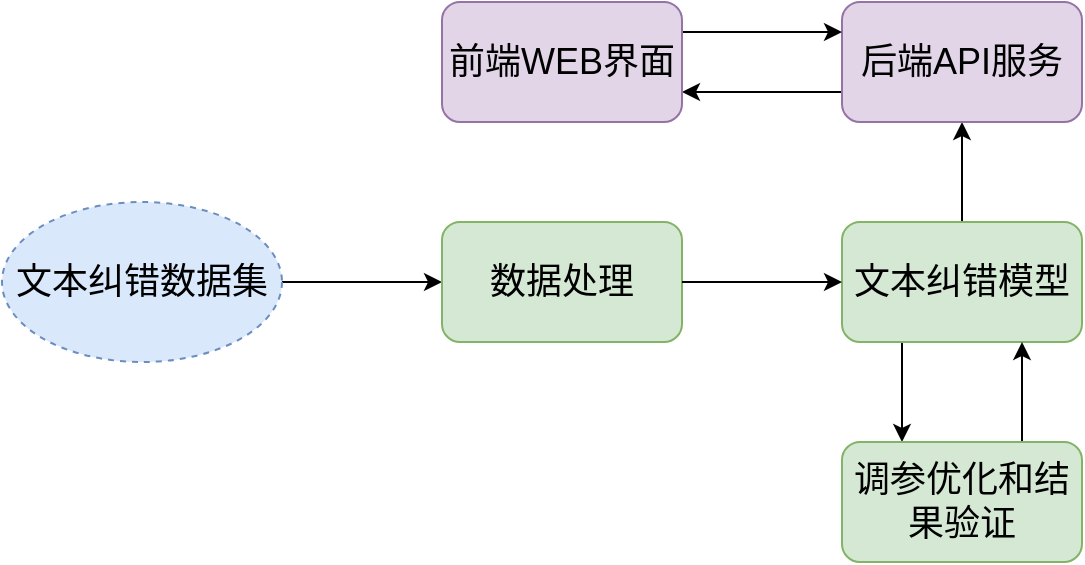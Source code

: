 <mxfile version="21.1.0" type="github">
  <diagram name="第 1 页" id="l6h8nzet26w7MI02Z6ip">
    <mxGraphModel dx="1126" dy="809" grid="1" gridSize="10" guides="1" tooltips="1" connect="1" arrows="1" fold="1" page="1" pageScale="1" pageWidth="827" pageHeight="1169" math="0" shadow="0">
      <root>
        <mxCell id="0" />
        <mxCell id="1" parent="0" />
        <mxCell id="tLV3xme-TzW_ShrzXcEz-8" style="edgeStyle=orthogonalEdgeStyle;rounded=0;orthogonalLoop=1;jettySize=auto;html=1;exitX=1;exitY=0.5;exitDx=0;exitDy=0;entryX=0;entryY=0.5;entryDx=0;entryDy=0;" edge="1" parent="1" source="tLV3xme-TzW_ShrzXcEz-1" target="tLV3xme-TzW_ShrzXcEz-2">
          <mxGeometry relative="1" as="geometry" />
        </mxCell>
        <mxCell id="tLV3xme-TzW_ShrzXcEz-1" value="&lt;font style=&quot;font-size: 18px;&quot;&gt;文本纠错数据集&lt;/font&gt;" style="ellipse;whiteSpace=wrap;html=1;dashed=1;fillColor=#dae8fc;strokeColor=#6c8ebf;" vertex="1" parent="1">
          <mxGeometry x="90" y="300" width="140" height="80" as="geometry" />
        </mxCell>
        <mxCell id="tLV3xme-TzW_ShrzXcEz-2" value="&lt;font style=&quot;font-size: 18px;&quot;&gt;数据处理&lt;/font&gt;" style="rounded=1;whiteSpace=wrap;html=1;fillColor=#d5e8d4;strokeColor=#82b366;" vertex="1" parent="1">
          <mxGeometry x="310" y="310" width="120" height="60" as="geometry" />
        </mxCell>
        <mxCell id="tLV3xme-TzW_ShrzXcEz-10" style="edgeStyle=orthogonalEdgeStyle;rounded=0;orthogonalLoop=1;jettySize=auto;html=1;exitX=0.25;exitY=1;exitDx=0;exitDy=0;entryX=0.25;entryY=0;entryDx=0;entryDy=0;" edge="1" parent="1" source="tLV3xme-TzW_ShrzXcEz-3" target="tLV3xme-TzW_ShrzXcEz-4">
          <mxGeometry relative="1" as="geometry" />
        </mxCell>
        <mxCell id="tLV3xme-TzW_ShrzXcEz-12" style="edgeStyle=orthogonalEdgeStyle;rounded=0;orthogonalLoop=1;jettySize=auto;html=1;exitX=0.5;exitY=0;exitDx=0;exitDy=0;entryX=0.5;entryY=1;entryDx=0;entryDy=0;" edge="1" parent="1" source="tLV3xme-TzW_ShrzXcEz-3" target="tLV3xme-TzW_ShrzXcEz-5">
          <mxGeometry relative="1" as="geometry" />
        </mxCell>
        <mxCell id="tLV3xme-TzW_ShrzXcEz-3" value="&lt;font style=&quot;font-size: 18px;&quot;&gt;文本纠错模型&lt;/font&gt;" style="rounded=1;whiteSpace=wrap;html=1;fillColor=#d5e8d4;strokeColor=#82b366;" vertex="1" parent="1">
          <mxGeometry x="510" y="310" width="120" height="60" as="geometry" />
        </mxCell>
        <mxCell id="tLV3xme-TzW_ShrzXcEz-11" style="edgeStyle=orthogonalEdgeStyle;rounded=0;orthogonalLoop=1;jettySize=auto;html=1;exitX=0.75;exitY=0;exitDx=0;exitDy=0;entryX=0.75;entryY=1;entryDx=0;entryDy=0;" edge="1" parent="1" source="tLV3xme-TzW_ShrzXcEz-4" target="tLV3xme-TzW_ShrzXcEz-3">
          <mxGeometry relative="1" as="geometry" />
        </mxCell>
        <mxCell id="tLV3xme-TzW_ShrzXcEz-4" value="&lt;font style=&quot;font-size: 18px;&quot;&gt;调参优化和结果验证&lt;/font&gt;" style="rounded=1;whiteSpace=wrap;html=1;fillColor=#d5e8d4;strokeColor=#82b366;" vertex="1" parent="1">
          <mxGeometry x="510" y="420" width="120" height="60" as="geometry" />
        </mxCell>
        <mxCell id="tLV3xme-TzW_ShrzXcEz-14" style="edgeStyle=orthogonalEdgeStyle;rounded=0;orthogonalLoop=1;jettySize=auto;html=1;exitX=0;exitY=0.75;exitDx=0;exitDy=0;entryX=1;entryY=0.75;entryDx=0;entryDy=0;" edge="1" parent="1" source="tLV3xme-TzW_ShrzXcEz-5" target="tLV3xme-TzW_ShrzXcEz-6">
          <mxGeometry relative="1" as="geometry" />
        </mxCell>
        <mxCell id="tLV3xme-TzW_ShrzXcEz-5" value="&lt;font style=&quot;font-size: 18px;&quot;&gt;后端API服务&lt;/font&gt;" style="rounded=1;whiteSpace=wrap;html=1;fillColor=#e1d5e7;strokeColor=#9673a6;" vertex="1" parent="1">
          <mxGeometry x="510" y="200" width="120" height="60" as="geometry" />
        </mxCell>
        <mxCell id="tLV3xme-TzW_ShrzXcEz-13" style="edgeStyle=orthogonalEdgeStyle;rounded=0;orthogonalLoop=1;jettySize=auto;html=1;exitX=1;exitY=0.25;exitDx=0;exitDy=0;entryX=0;entryY=0.25;entryDx=0;entryDy=0;" edge="1" parent="1" source="tLV3xme-TzW_ShrzXcEz-6" target="tLV3xme-TzW_ShrzXcEz-5">
          <mxGeometry relative="1" as="geometry" />
        </mxCell>
        <mxCell id="tLV3xme-TzW_ShrzXcEz-6" value="&lt;font style=&quot;font-size: 18px;&quot;&gt;前端WEB界面&lt;/font&gt;" style="rounded=1;whiteSpace=wrap;html=1;fillColor=#e1d5e7;strokeColor=#9673a6;" vertex="1" parent="1">
          <mxGeometry x="310" y="200" width="120" height="60" as="geometry" />
        </mxCell>
        <mxCell id="tLV3xme-TzW_ShrzXcEz-9" value="" style="endArrow=classic;html=1;rounded=0;exitX=1;exitY=0.5;exitDx=0;exitDy=0;entryX=0;entryY=0.5;entryDx=0;entryDy=0;" edge="1" parent="1" source="tLV3xme-TzW_ShrzXcEz-2" target="tLV3xme-TzW_ShrzXcEz-3">
          <mxGeometry width="50" height="50" relative="1" as="geometry">
            <mxPoint x="390" y="400" as="sourcePoint" />
            <mxPoint x="470" y="400" as="targetPoint" />
          </mxGeometry>
        </mxCell>
      </root>
    </mxGraphModel>
  </diagram>
</mxfile>
